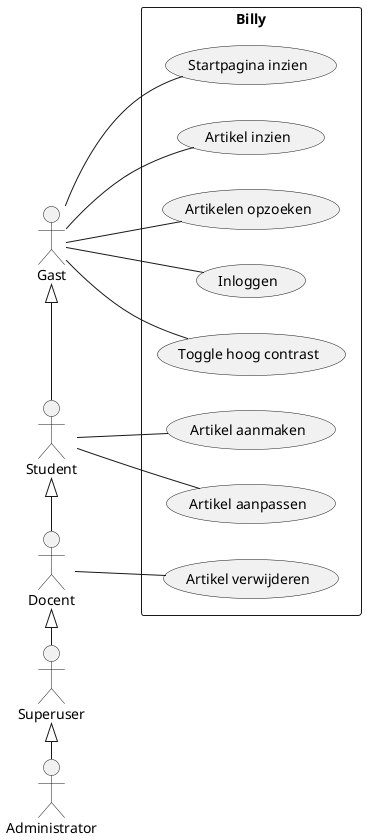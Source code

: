 @startuml usecase

left to right direction

rectangle Billy {
  usecase "Startpagina inzien" as UC1
  usecase "Artikel inzien" as UC2
  usecase "Artikelen opzoeken" as UC3
  usecase "Inloggen" as UC4
  usecase "Toggle hoog contrast" as UC5
  usecase "Artikel aanmaken" as UC6
  usecase "Artikel aanpassen" as UC7
  usecase "Artikel verwijderen" as UC8
}

actor Gast as g
actor Student as s
actor Docent as d
actor Superuser as su
actor Administrator as a

g -right- UC1
g -right- UC2
g <|-right- s
g -- UC3
g -- UC4
g -- UC5

s <|-right- d
s -- UC6
s -- UC7

d <|-right- su
d -- UC8

su <|-right- a

@enduml
